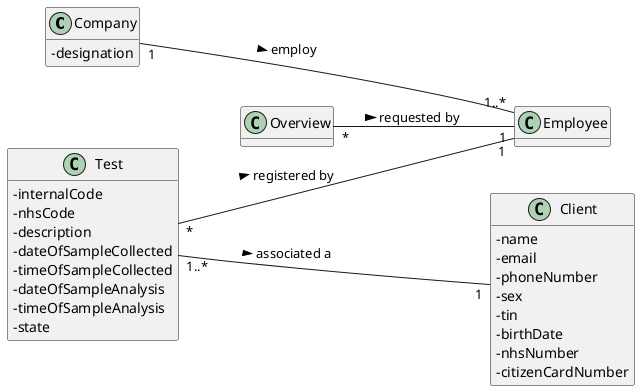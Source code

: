 @startuml
hide methods
left to right direction
skinparam classAttributeIconSize 0


class Company{
-designation
}

class Overview{
}

class Client{
 - name
 - email
 - phoneNumber
 - sex
 - tin
 - birthDate
 - nhsNumber
 - citizenCardNumber
}

class Test {
-internalCode
-nhsCode
-description
-dateOfSampleCollected
-timeOfSampleCollected
-dateOfSampleAnalysis
-timeOfSampleAnalysis
-state
}



Company "1"---"1..*" Employee : employ >
Test "1..*"---"1" Client : associated a >
Test "*"---"1" Employee : registered by >
Overview "*"--"1" Employee : requested by >



@enduml